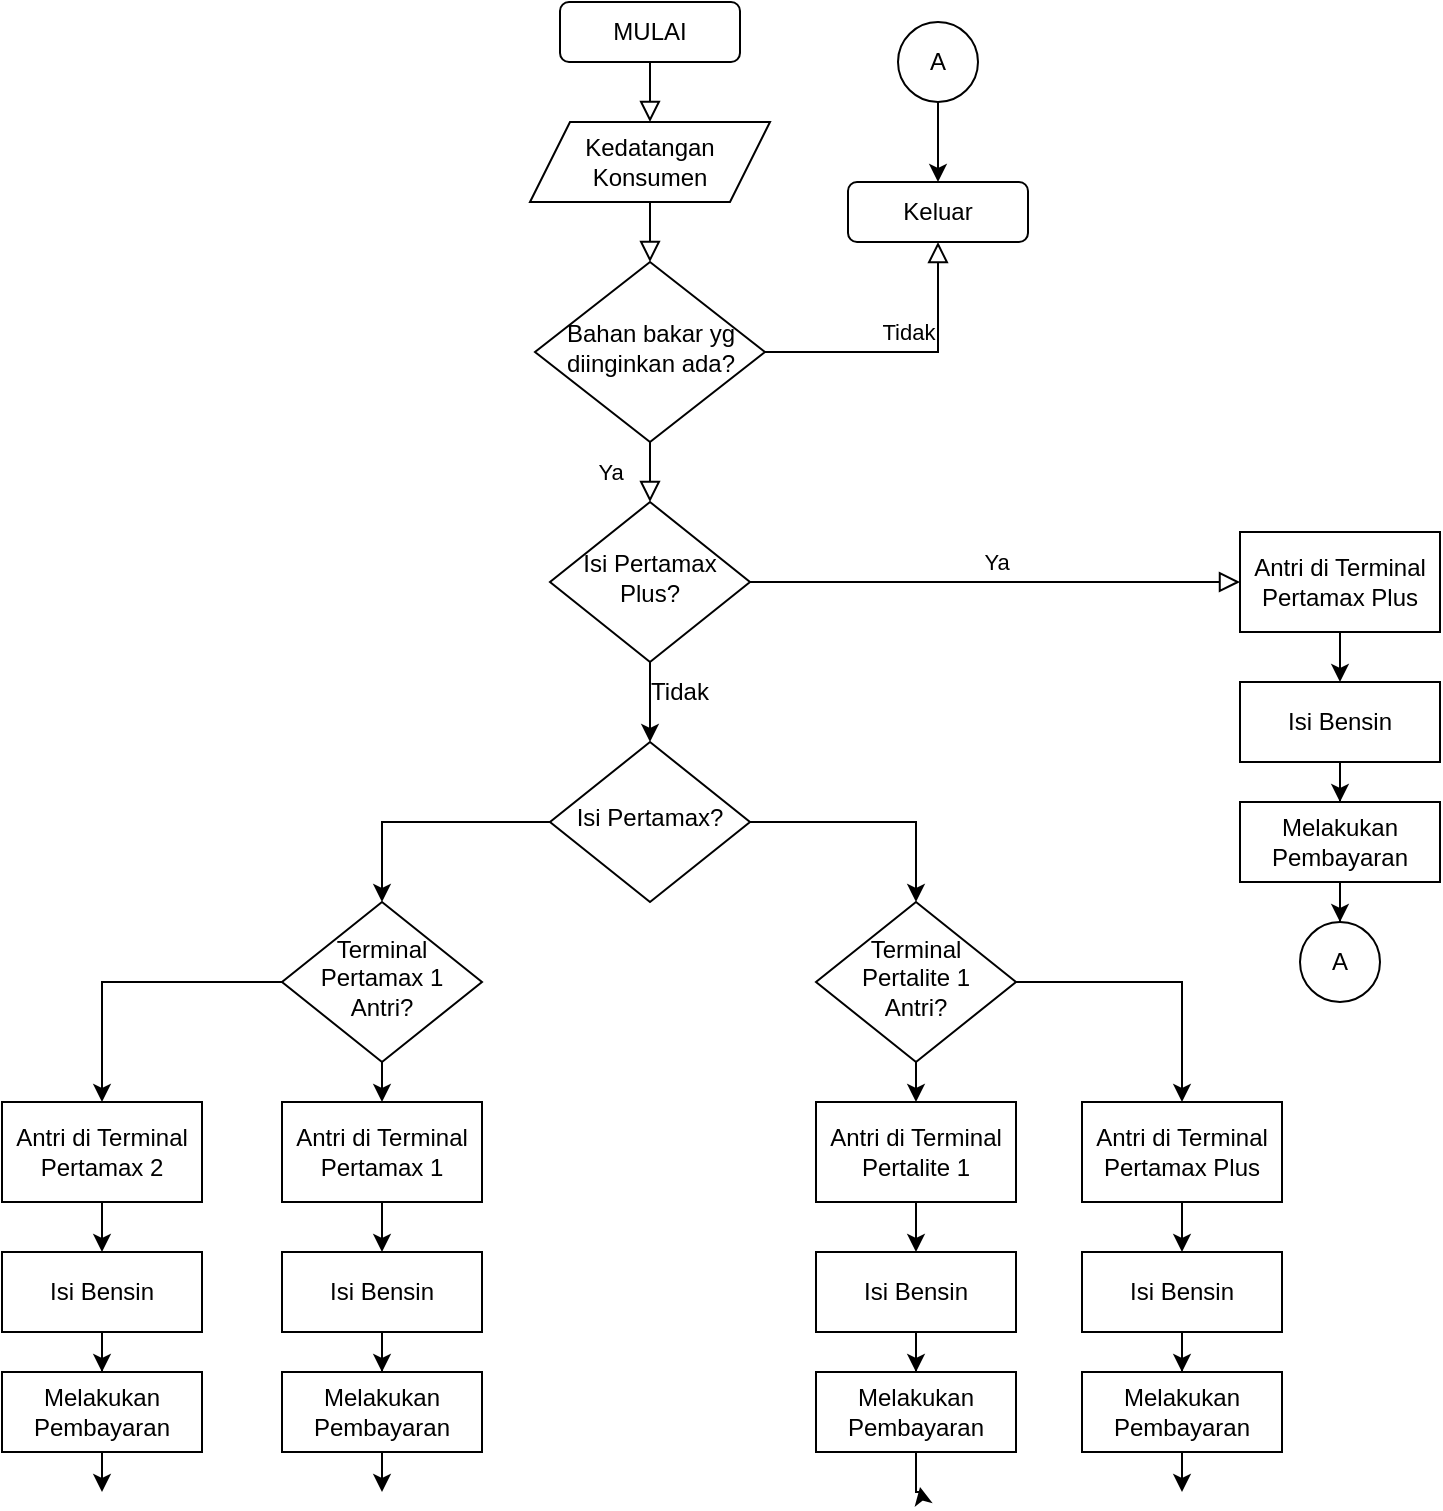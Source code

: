 <mxfile version="17.2.4" type="github">
  <diagram id="C5RBs43oDa-KdzZeNtuy" name="Page-1">
    <mxGraphModel dx="1038" dy="547" grid="1" gridSize="10" guides="1" tooltips="1" connect="1" arrows="1" fold="1" page="1" pageScale="1" pageWidth="827" pageHeight="1169" math="0" shadow="0">
      <root>
        <mxCell id="WIyWlLk6GJQsqaUBKTNV-0" />
        <mxCell id="WIyWlLk6GJQsqaUBKTNV-1" parent="WIyWlLk6GJQsqaUBKTNV-0" />
        <mxCell id="WIyWlLk6GJQsqaUBKTNV-2" value="" style="rounded=0;html=1;jettySize=auto;orthogonalLoop=1;fontSize=11;endArrow=block;endFill=0;endSize=8;strokeWidth=1;shadow=0;labelBackgroundColor=none;edgeStyle=orthogonalEdgeStyle;entryX=0.5;entryY=0;entryDx=0;entryDy=0;" parent="WIyWlLk6GJQsqaUBKTNV-1" source="WIyWlLk6GJQsqaUBKTNV-3" target="6FMXhLrM4a_OmTbyTsNK-0" edge="1">
          <mxGeometry relative="1" as="geometry" />
        </mxCell>
        <mxCell id="WIyWlLk6GJQsqaUBKTNV-3" value="MULAI" style="rounded=1;whiteSpace=wrap;html=1;fontSize=12;glass=0;strokeWidth=1;shadow=0;" parent="WIyWlLk6GJQsqaUBKTNV-1" vertex="1">
          <mxGeometry x="349" y="10" width="90" height="30" as="geometry" />
        </mxCell>
        <mxCell id="WIyWlLk6GJQsqaUBKTNV-4" value="Ya" style="rounded=0;html=1;jettySize=auto;orthogonalLoop=1;fontSize=11;endArrow=block;endFill=0;endSize=8;strokeWidth=1;shadow=0;labelBackgroundColor=none;edgeStyle=orthogonalEdgeStyle;" parent="WIyWlLk6GJQsqaUBKTNV-1" source="WIyWlLk6GJQsqaUBKTNV-6" target="WIyWlLk6GJQsqaUBKTNV-10" edge="1">
          <mxGeometry y="20" relative="1" as="geometry">
            <mxPoint as="offset" />
          </mxGeometry>
        </mxCell>
        <mxCell id="WIyWlLk6GJQsqaUBKTNV-5" value="Tidak" style="edgeStyle=orthogonalEdgeStyle;rounded=0;html=1;jettySize=auto;orthogonalLoop=1;fontSize=11;endArrow=block;endFill=0;endSize=8;strokeWidth=1;shadow=0;labelBackgroundColor=none;" parent="WIyWlLk6GJQsqaUBKTNV-1" source="WIyWlLk6GJQsqaUBKTNV-6" target="WIyWlLk6GJQsqaUBKTNV-7" edge="1">
          <mxGeometry y="10" relative="1" as="geometry">
            <mxPoint as="offset" />
          </mxGeometry>
        </mxCell>
        <mxCell id="WIyWlLk6GJQsqaUBKTNV-6" value="Bahan bakar yg diinginkan ada?" style="rhombus;whiteSpace=wrap;html=1;shadow=0;fontFamily=Helvetica;fontSize=12;align=center;strokeWidth=1;spacing=6;spacingTop=-4;" parent="WIyWlLk6GJQsqaUBKTNV-1" vertex="1">
          <mxGeometry x="336.5" y="140" width="115" height="90" as="geometry" />
        </mxCell>
        <mxCell id="WIyWlLk6GJQsqaUBKTNV-7" value="Keluar" style="rounded=1;whiteSpace=wrap;html=1;fontSize=12;glass=0;strokeWidth=1;shadow=0;" parent="WIyWlLk6GJQsqaUBKTNV-1" vertex="1">
          <mxGeometry x="493" y="100" width="90" height="30" as="geometry" />
        </mxCell>
        <mxCell id="WIyWlLk6GJQsqaUBKTNV-9" value="Ya" style="edgeStyle=orthogonalEdgeStyle;rounded=0;html=1;jettySize=auto;orthogonalLoop=1;fontSize=11;endArrow=block;endFill=0;endSize=8;strokeWidth=1;shadow=0;labelBackgroundColor=none;entryX=0;entryY=0.5;entryDx=0;entryDy=0;" parent="WIyWlLk6GJQsqaUBKTNV-1" source="WIyWlLk6GJQsqaUBKTNV-10" target="6FMXhLrM4a_OmTbyTsNK-9" edge="1">
          <mxGeometry y="10" relative="1" as="geometry">
            <mxPoint as="offset" />
            <mxPoint x="629" y="300" as="targetPoint" />
          </mxGeometry>
        </mxCell>
        <mxCell id="6FMXhLrM4a_OmTbyTsNK-17" value="" style="edgeStyle=orthogonalEdgeStyle;rounded=0;orthogonalLoop=1;jettySize=auto;html=1;" edge="1" parent="WIyWlLk6GJQsqaUBKTNV-1" source="WIyWlLk6GJQsqaUBKTNV-10" target="6FMXhLrM4a_OmTbyTsNK-16">
          <mxGeometry relative="1" as="geometry" />
        </mxCell>
        <mxCell id="WIyWlLk6GJQsqaUBKTNV-10" value="Isi Pertamax Plus?" style="rhombus;whiteSpace=wrap;html=1;shadow=0;fontFamily=Helvetica;fontSize=12;align=center;strokeWidth=1;spacing=6;spacingTop=-4;" parent="WIyWlLk6GJQsqaUBKTNV-1" vertex="1">
          <mxGeometry x="344" y="260" width="100" height="80" as="geometry" />
        </mxCell>
        <mxCell id="6FMXhLrM4a_OmTbyTsNK-0" value="Kedatangan Konsumen" style="shape=parallelogram;perimeter=parallelogramPerimeter;whiteSpace=wrap;html=1;fixedSize=1;" vertex="1" parent="WIyWlLk6GJQsqaUBKTNV-1">
          <mxGeometry x="334" y="70" width="120" height="40" as="geometry" />
        </mxCell>
        <mxCell id="6FMXhLrM4a_OmTbyTsNK-1" value="" style="rounded=0;html=1;jettySize=auto;orthogonalLoop=1;fontSize=11;endArrow=block;endFill=0;endSize=8;strokeWidth=1;shadow=0;labelBackgroundColor=none;edgeStyle=orthogonalEdgeStyle;exitX=0.5;exitY=1;exitDx=0;exitDy=0;entryX=0.5;entryY=0;entryDx=0;entryDy=0;" edge="1" parent="WIyWlLk6GJQsqaUBKTNV-1" source="6FMXhLrM4a_OmTbyTsNK-0" target="WIyWlLk6GJQsqaUBKTNV-6">
          <mxGeometry relative="1" as="geometry">
            <mxPoint x="404" y="50" as="sourcePoint" />
            <mxPoint x="394" y="140" as="targetPoint" />
          </mxGeometry>
        </mxCell>
        <mxCell id="6FMXhLrM4a_OmTbyTsNK-6" style="edgeStyle=orthogonalEdgeStyle;rounded=0;orthogonalLoop=1;jettySize=auto;html=1;entryX=0.5;entryY=0;entryDx=0;entryDy=0;" edge="1" parent="WIyWlLk6GJQsqaUBKTNV-1" source="6FMXhLrM4a_OmTbyTsNK-5" target="WIyWlLk6GJQsqaUBKTNV-7">
          <mxGeometry relative="1" as="geometry" />
        </mxCell>
        <mxCell id="6FMXhLrM4a_OmTbyTsNK-5" value="A" style="ellipse;whiteSpace=wrap;html=1;aspect=fixed;" vertex="1" parent="WIyWlLk6GJQsqaUBKTNV-1">
          <mxGeometry x="518" y="20" width="40" height="40" as="geometry" />
        </mxCell>
        <mxCell id="6FMXhLrM4a_OmTbyTsNK-11" value="" style="edgeStyle=orthogonalEdgeStyle;rounded=0;orthogonalLoop=1;jettySize=auto;html=1;" edge="1" parent="WIyWlLk6GJQsqaUBKTNV-1" source="6FMXhLrM4a_OmTbyTsNK-9" target="6FMXhLrM4a_OmTbyTsNK-10">
          <mxGeometry relative="1" as="geometry" />
        </mxCell>
        <mxCell id="6FMXhLrM4a_OmTbyTsNK-9" value="Antri di Terminal Pertamax Plus" style="rounded=0;whiteSpace=wrap;html=1;" vertex="1" parent="WIyWlLk6GJQsqaUBKTNV-1">
          <mxGeometry x="689" y="275" width="100" height="50" as="geometry" />
        </mxCell>
        <mxCell id="6FMXhLrM4a_OmTbyTsNK-13" value="" style="edgeStyle=orthogonalEdgeStyle;rounded=0;orthogonalLoop=1;jettySize=auto;html=1;" edge="1" parent="WIyWlLk6GJQsqaUBKTNV-1" source="6FMXhLrM4a_OmTbyTsNK-10" target="6FMXhLrM4a_OmTbyTsNK-12">
          <mxGeometry relative="1" as="geometry" />
        </mxCell>
        <mxCell id="6FMXhLrM4a_OmTbyTsNK-10" value="Isi Bensin" style="whiteSpace=wrap;html=1;rounded=0;" vertex="1" parent="WIyWlLk6GJQsqaUBKTNV-1">
          <mxGeometry x="689" y="350" width="100" height="40" as="geometry" />
        </mxCell>
        <mxCell id="6FMXhLrM4a_OmTbyTsNK-15" value="" style="edgeStyle=orthogonalEdgeStyle;rounded=0;orthogonalLoop=1;jettySize=auto;html=1;" edge="1" parent="WIyWlLk6GJQsqaUBKTNV-1" source="6FMXhLrM4a_OmTbyTsNK-12" target="6FMXhLrM4a_OmTbyTsNK-14">
          <mxGeometry relative="1" as="geometry" />
        </mxCell>
        <mxCell id="6FMXhLrM4a_OmTbyTsNK-12" value="Melakukan Pembayaran" style="whiteSpace=wrap;html=1;rounded=0;" vertex="1" parent="WIyWlLk6GJQsqaUBKTNV-1">
          <mxGeometry x="689" y="410" width="100" height="40" as="geometry" />
        </mxCell>
        <mxCell id="6FMXhLrM4a_OmTbyTsNK-14" value="A" style="ellipse;whiteSpace=wrap;html=1;aspect=fixed;" vertex="1" parent="WIyWlLk6GJQsqaUBKTNV-1">
          <mxGeometry x="719" y="470" width="40" height="40" as="geometry" />
        </mxCell>
        <mxCell id="6FMXhLrM4a_OmTbyTsNK-22" style="edgeStyle=orthogonalEdgeStyle;rounded=0;orthogonalLoop=1;jettySize=auto;html=1;exitX=0;exitY=0.5;exitDx=0;exitDy=0;entryX=0.5;entryY=0;entryDx=0;entryDy=0;" edge="1" parent="WIyWlLk6GJQsqaUBKTNV-1" source="6FMXhLrM4a_OmTbyTsNK-16" target="6FMXhLrM4a_OmTbyTsNK-19">
          <mxGeometry relative="1" as="geometry" />
        </mxCell>
        <mxCell id="6FMXhLrM4a_OmTbyTsNK-27" style="edgeStyle=orthogonalEdgeStyle;rounded=0;orthogonalLoop=1;jettySize=auto;html=1;exitX=1;exitY=0.5;exitDx=0;exitDy=0;entryX=0.5;entryY=0;entryDx=0;entryDy=0;" edge="1" parent="WIyWlLk6GJQsqaUBKTNV-1" source="6FMXhLrM4a_OmTbyTsNK-16" target="6FMXhLrM4a_OmTbyTsNK-26">
          <mxGeometry relative="1" as="geometry" />
        </mxCell>
        <mxCell id="6FMXhLrM4a_OmTbyTsNK-16" value="Isi Pertamax?" style="rhombus;whiteSpace=wrap;html=1;shadow=0;fontFamily=Helvetica;fontSize=12;align=center;strokeWidth=1;spacing=6;spacingTop=-4;" vertex="1" parent="WIyWlLk6GJQsqaUBKTNV-1">
          <mxGeometry x="344" y="380" width="100" height="80" as="geometry" />
        </mxCell>
        <mxCell id="6FMXhLrM4a_OmTbyTsNK-18" value="Tidak" style="text;html=1;strokeColor=none;fillColor=none;align=center;verticalAlign=middle;whiteSpace=wrap;rounded=0;" vertex="1" parent="WIyWlLk6GJQsqaUBKTNV-1">
          <mxGeometry x="379" y="340" width="60" height="30" as="geometry" />
        </mxCell>
        <mxCell id="6FMXhLrM4a_OmTbyTsNK-21" value="" style="edgeStyle=orthogonalEdgeStyle;rounded=0;orthogonalLoop=1;jettySize=auto;html=1;exitX=0.5;exitY=0;exitDx=0;exitDy=0;entryX=0.5;entryY=0;entryDx=0;entryDy=0;" edge="1" parent="WIyWlLk6GJQsqaUBKTNV-1" source="6FMXhLrM4a_OmTbyTsNK-19" target="6FMXhLrM4a_OmTbyTsNK-19">
          <mxGeometry relative="1" as="geometry" />
        </mxCell>
        <mxCell id="6FMXhLrM4a_OmTbyTsNK-35" style="edgeStyle=orthogonalEdgeStyle;rounded=0;orthogonalLoop=1;jettySize=auto;html=1;exitX=0.5;exitY=1;exitDx=0;exitDy=0;entryX=0.5;entryY=0;entryDx=0;entryDy=0;" edge="1" parent="WIyWlLk6GJQsqaUBKTNV-1" source="6FMXhLrM4a_OmTbyTsNK-19" target="6FMXhLrM4a_OmTbyTsNK-30">
          <mxGeometry relative="1" as="geometry" />
        </mxCell>
        <mxCell id="6FMXhLrM4a_OmTbyTsNK-43" style="edgeStyle=orthogonalEdgeStyle;rounded=0;orthogonalLoop=1;jettySize=auto;html=1;exitX=0;exitY=0.5;exitDx=0;exitDy=0;entryX=0.5;entryY=0;entryDx=0;entryDy=0;" edge="1" parent="WIyWlLk6GJQsqaUBKTNV-1" source="6FMXhLrM4a_OmTbyTsNK-19" target="6FMXhLrM4a_OmTbyTsNK-45">
          <mxGeometry relative="1" as="geometry">
            <mxPoint x="160" y="500.143" as="targetPoint" />
          </mxGeometry>
        </mxCell>
        <mxCell id="6FMXhLrM4a_OmTbyTsNK-19" value="Terminal Pertamax 1 Antri?" style="rhombus;whiteSpace=wrap;html=1;shadow=0;fontFamily=Helvetica;fontSize=12;align=center;strokeWidth=1;spacing=6;spacingTop=-4;" vertex="1" parent="WIyWlLk6GJQsqaUBKTNV-1">
          <mxGeometry x="210" y="460" width="100" height="80" as="geometry" />
        </mxCell>
        <mxCell id="6FMXhLrM4a_OmTbyTsNK-42" style="edgeStyle=orthogonalEdgeStyle;rounded=0;orthogonalLoop=1;jettySize=auto;html=1;exitX=0.5;exitY=1;exitDx=0;exitDy=0;entryX=0.5;entryY=0;entryDx=0;entryDy=0;" edge="1" parent="WIyWlLk6GJQsqaUBKTNV-1" source="6FMXhLrM4a_OmTbyTsNK-26" target="6FMXhLrM4a_OmTbyTsNK-37">
          <mxGeometry relative="1" as="geometry" />
        </mxCell>
        <mxCell id="6FMXhLrM4a_OmTbyTsNK-56" style="edgeStyle=orthogonalEdgeStyle;rounded=0;orthogonalLoop=1;jettySize=auto;html=1;entryX=0.5;entryY=0;entryDx=0;entryDy=0;" edge="1" parent="WIyWlLk6GJQsqaUBKTNV-1" source="6FMXhLrM4a_OmTbyTsNK-26" target="6FMXhLrM4a_OmTbyTsNK-51">
          <mxGeometry relative="1" as="geometry" />
        </mxCell>
        <mxCell id="6FMXhLrM4a_OmTbyTsNK-26" value="Terminal Pertalite 1 &lt;br&gt;Antri?" style="rhombus;whiteSpace=wrap;html=1;shadow=0;fontFamily=Helvetica;fontSize=12;align=center;strokeWidth=1;spacing=6;spacingTop=-4;" vertex="1" parent="WIyWlLk6GJQsqaUBKTNV-1">
          <mxGeometry x="477" y="460" width="100" height="80" as="geometry" />
        </mxCell>
        <mxCell id="6FMXhLrM4a_OmTbyTsNK-29" value="" style="edgeStyle=orthogonalEdgeStyle;rounded=0;orthogonalLoop=1;jettySize=auto;html=1;" edge="1" parent="WIyWlLk6GJQsqaUBKTNV-1" source="6FMXhLrM4a_OmTbyTsNK-30" target="6FMXhLrM4a_OmTbyTsNK-32">
          <mxGeometry relative="1" as="geometry" />
        </mxCell>
        <mxCell id="6FMXhLrM4a_OmTbyTsNK-30" value="Antri di Terminal Pertamax 1" style="rounded=0;whiteSpace=wrap;html=1;" vertex="1" parent="WIyWlLk6GJQsqaUBKTNV-1">
          <mxGeometry x="210" y="560" width="100" height="50" as="geometry" />
        </mxCell>
        <mxCell id="6FMXhLrM4a_OmTbyTsNK-31" value="" style="edgeStyle=orthogonalEdgeStyle;rounded=0;orthogonalLoop=1;jettySize=auto;html=1;" edge="1" parent="WIyWlLk6GJQsqaUBKTNV-1" source="6FMXhLrM4a_OmTbyTsNK-32" target="6FMXhLrM4a_OmTbyTsNK-34">
          <mxGeometry relative="1" as="geometry" />
        </mxCell>
        <mxCell id="6FMXhLrM4a_OmTbyTsNK-32" value="Isi Bensin" style="whiteSpace=wrap;html=1;rounded=0;" vertex="1" parent="WIyWlLk6GJQsqaUBKTNV-1">
          <mxGeometry x="210" y="635" width="100" height="40" as="geometry" />
        </mxCell>
        <mxCell id="6FMXhLrM4a_OmTbyTsNK-33" value="" style="edgeStyle=orthogonalEdgeStyle;rounded=0;orthogonalLoop=1;jettySize=auto;html=1;" edge="1" parent="WIyWlLk6GJQsqaUBKTNV-1" source="6FMXhLrM4a_OmTbyTsNK-34">
          <mxGeometry relative="1" as="geometry">
            <mxPoint x="260" y="755" as="targetPoint" />
          </mxGeometry>
        </mxCell>
        <mxCell id="6FMXhLrM4a_OmTbyTsNK-34" value="Melakukan Pembayaran" style="whiteSpace=wrap;html=1;rounded=0;" vertex="1" parent="WIyWlLk6GJQsqaUBKTNV-1">
          <mxGeometry x="210" y="695" width="100" height="40" as="geometry" />
        </mxCell>
        <mxCell id="6FMXhLrM4a_OmTbyTsNK-36" value="" style="edgeStyle=orthogonalEdgeStyle;rounded=0;orthogonalLoop=1;jettySize=auto;html=1;" edge="1" parent="WIyWlLk6GJQsqaUBKTNV-1" source="6FMXhLrM4a_OmTbyTsNK-37" target="6FMXhLrM4a_OmTbyTsNK-39">
          <mxGeometry relative="1" as="geometry" />
        </mxCell>
        <mxCell id="6FMXhLrM4a_OmTbyTsNK-37" value="Antri di Terminal Pertalite 1" style="rounded=0;whiteSpace=wrap;html=1;" vertex="1" parent="WIyWlLk6GJQsqaUBKTNV-1">
          <mxGeometry x="477" y="560" width="100" height="50" as="geometry" />
        </mxCell>
        <mxCell id="6FMXhLrM4a_OmTbyTsNK-38" value="" style="edgeStyle=orthogonalEdgeStyle;rounded=0;orthogonalLoop=1;jettySize=auto;html=1;" edge="1" parent="WIyWlLk6GJQsqaUBKTNV-1" source="6FMXhLrM4a_OmTbyTsNK-39" target="6FMXhLrM4a_OmTbyTsNK-41">
          <mxGeometry relative="1" as="geometry" />
        </mxCell>
        <mxCell id="6FMXhLrM4a_OmTbyTsNK-39" value="Isi Bensin" style="whiteSpace=wrap;html=1;rounded=0;" vertex="1" parent="WIyWlLk6GJQsqaUBKTNV-1">
          <mxGeometry x="477" y="635" width="100" height="40" as="geometry" />
        </mxCell>
        <mxCell id="6FMXhLrM4a_OmTbyTsNK-40" value="" style="edgeStyle=orthogonalEdgeStyle;rounded=0;orthogonalLoop=1;jettySize=auto;html=1;" edge="1" parent="WIyWlLk6GJQsqaUBKTNV-1" source="6FMXhLrM4a_OmTbyTsNK-41">
          <mxGeometry relative="1" as="geometry">
            <mxPoint x="529" y="752.5" as="targetPoint" />
          </mxGeometry>
        </mxCell>
        <mxCell id="6FMXhLrM4a_OmTbyTsNK-41" value="Melakukan Pembayaran" style="whiteSpace=wrap;html=1;rounded=0;" vertex="1" parent="WIyWlLk6GJQsqaUBKTNV-1">
          <mxGeometry x="477" y="695" width="100" height="40" as="geometry" />
        </mxCell>
        <mxCell id="6FMXhLrM4a_OmTbyTsNK-44" value="" style="edgeStyle=orthogonalEdgeStyle;rounded=0;orthogonalLoop=1;jettySize=auto;html=1;" edge="1" parent="WIyWlLk6GJQsqaUBKTNV-1" source="6FMXhLrM4a_OmTbyTsNK-45" target="6FMXhLrM4a_OmTbyTsNK-47">
          <mxGeometry relative="1" as="geometry" />
        </mxCell>
        <mxCell id="6FMXhLrM4a_OmTbyTsNK-45" value="Antri di Terminal Pertamax 2" style="rounded=0;whiteSpace=wrap;html=1;" vertex="1" parent="WIyWlLk6GJQsqaUBKTNV-1">
          <mxGeometry x="70" y="560" width="100" height="50" as="geometry" />
        </mxCell>
        <mxCell id="6FMXhLrM4a_OmTbyTsNK-46" value="" style="edgeStyle=orthogonalEdgeStyle;rounded=0;orthogonalLoop=1;jettySize=auto;html=1;" edge="1" parent="WIyWlLk6GJQsqaUBKTNV-1" source="6FMXhLrM4a_OmTbyTsNK-47" target="6FMXhLrM4a_OmTbyTsNK-49">
          <mxGeometry relative="1" as="geometry" />
        </mxCell>
        <mxCell id="6FMXhLrM4a_OmTbyTsNK-47" value="Isi Bensin" style="whiteSpace=wrap;html=1;rounded=0;" vertex="1" parent="WIyWlLk6GJQsqaUBKTNV-1">
          <mxGeometry x="70" y="635" width="100" height="40" as="geometry" />
        </mxCell>
        <mxCell id="6FMXhLrM4a_OmTbyTsNK-48" value="" style="edgeStyle=orthogonalEdgeStyle;rounded=0;orthogonalLoop=1;jettySize=auto;html=1;" edge="1" parent="WIyWlLk6GJQsqaUBKTNV-1" source="6FMXhLrM4a_OmTbyTsNK-49">
          <mxGeometry relative="1" as="geometry">
            <mxPoint x="120" y="755" as="targetPoint" />
          </mxGeometry>
        </mxCell>
        <mxCell id="6FMXhLrM4a_OmTbyTsNK-49" value="Melakukan Pembayaran" style="whiteSpace=wrap;html=1;rounded=0;" vertex="1" parent="WIyWlLk6GJQsqaUBKTNV-1">
          <mxGeometry x="70" y="695" width="100" height="40" as="geometry" />
        </mxCell>
        <mxCell id="6FMXhLrM4a_OmTbyTsNK-50" value="" style="edgeStyle=orthogonalEdgeStyle;rounded=0;orthogonalLoop=1;jettySize=auto;html=1;" edge="1" parent="WIyWlLk6GJQsqaUBKTNV-1" source="6FMXhLrM4a_OmTbyTsNK-51" target="6FMXhLrM4a_OmTbyTsNK-53">
          <mxGeometry relative="1" as="geometry" />
        </mxCell>
        <mxCell id="6FMXhLrM4a_OmTbyTsNK-51" value="Antri di Terminal Pertamax Plus" style="rounded=0;whiteSpace=wrap;html=1;" vertex="1" parent="WIyWlLk6GJQsqaUBKTNV-1">
          <mxGeometry x="610" y="560" width="100" height="50" as="geometry" />
        </mxCell>
        <mxCell id="6FMXhLrM4a_OmTbyTsNK-52" value="" style="edgeStyle=orthogonalEdgeStyle;rounded=0;orthogonalLoop=1;jettySize=auto;html=1;" edge="1" parent="WIyWlLk6GJQsqaUBKTNV-1" source="6FMXhLrM4a_OmTbyTsNK-53" target="6FMXhLrM4a_OmTbyTsNK-55">
          <mxGeometry relative="1" as="geometry" />
        </mxCell>
        <mxCell id="6FMXhLrM4a_OmTbyTsNK-53" value="Isi Bensin" style="whiteSpace=wrap;html=1;rounded=0;" vertex="1" parent="WIyWlLk6GJQsqaUBKTNV-1">
          <mxGeometry x="610" y="635" width="100" height="40" as="geometry" />
        </mxCell>
        <mxCell id="6FMXhLrM4a_OmTbyTsNK-54" value="" style="edgeStyle=orthogonalEdgeStyle;rounded=0;orthogonalLoop=1;jettySize=auto;html=1;" edge="1" parent="WIyWlLk6GJQsqaUBKTNV-1" source="6FMXhLrM4a_OmTbyTsNK-55">
          <mxGeometry relative="1" as="geometry">
            <mxPoint x="660" y="755" as="targetPoint" />
          </mxGeometry>
        </mxCell>
        <mxCell id="6FMXhLrM4a_OmTbyTsNK-55" value="Melakukan Pembayaran" style="whiteSpace=wrap;html=1;rounded=0;" vertex="1" parent="WIyWlLk6GJQsqaUBKTNV-1">
          <mxGeometry x="610" y="695" width="100" height="40" as="geometry" />
        </mxCell>
      </root>
    </mxGraphModel>
  </diagram>
</mxfile>
